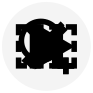 <?xml version="1.0"?>
<!DOCTYPE ipe SYSTEM "ipe.dtd">
<ipe version="70212" creator="Ipe 7.2.13">
<info created="D:20200331165146" modified="D:20200331170406"/>
<ipestyle name="bettinacolors">
<color name="Bettina blue" value="0 0.4 0.796"/>
<color name="Bettina green" value="0.282 0.557 0"/>
<color name="Bettina yellow" value="1 0.604 0"/>
<color name="Bettina red" value="0.836 0 0.289"/>
</ipestyle>
<ipestyle name="tuecolors">
<color name="TUe red" value="0.967 0.192 0.192"/>
<color name="TUe cyan" value="0 0.635 0.871"/>
<color name="TUe blue" value="0 0.4 0.8"/>
<color name="TUe green" value="0.518 0.824 0"/>
<color name="TUe orange" value="1 0.604 0"/>
<color name="TUe darkred" value="0.839 0 0.29"/>
<color name="TUe darkpink" value="0.839 0 0.482"/>
<color name="TUe purple" value="0.678 0.125 0.678"/>
<color name="TUe darkblue" value="0.063 0.063 0.451"/>
<color name="TUe yellow" value="1 0.867 0"/>
<color name="TUe lime" value="0.808 0.875 0"/>
<color name="TUe aqua" value="0 0.675 0.51"/>
<color name="TUe marine" value="0 0.573 0.71"/>
</ipestyle>
<ipestyle name="extendedcolors">
<color name="CB light blue" value="0.651 0.807 0.89"/>
<color name="CB dark blue" value="0.121 0.47 0.705"/>
<color name="CB light green" value="0.698 0.874 0.541"/>
<color name="CB dark green" value="0.2 0.627 0.172"/>
<color name="CB light red" value="0.984 0.603 0.6"/>
<color name="CB dark red" value="0.89 0.102 0.109"/>
<color name="CB light orange" value="0.992 0.749 0.435"/>
<color name="CB dark orange" value="1 0.498 0"/>
<color name="CB light purple" value="0.792 0.698 0.839"/>
<color name="CB dark purple" value="0.415 0.239 0.603"/>
<color name="CB yellow" value="1 1 0.6"/>
<color name="CB brown" value="0.694 0.349 0.157"/>
<color name="CART 1" value="0.145 0.737 0.612"/>
<color name="CART 2" value="0.533 0.78 0.396"/>
<color name="CART 3" value="0.561 0.737 0.757"/>
<color name="CART 4" value="0.604 0.839 0.741"/>
<color name="CART 5" value="0.706 0.592 0.506"/>
<color name="CART 6" value="0.733 0.718 0.349"/>
<color name="CART 7" value="0.831 0.878 0.353"/>
<color name="CART 8" value="0.835 0.725 0.541"/>
<color name="CART 9" value="0.867 0.529 0.475"/>
<color name="CART 10" value="0.996 0.965 0.608"/>
<color name="CART 11" value="0.996 0.859 0.706"/>
<color name="CART 12" value="0.98 0.714 0.58"/>
<color name="CART 13" value="1 0.8 0.302"/>
<color name="Gray 0.0" value="0"/>
<color name="Gray 0.1" value="0.1"/>
<color name="Gray 0.2" value="0.2"/>
<color name="Gray 0.3" value="0.3"/>
<color name="Gray 0.4" value="0.4"/>
<color name="Gray 0.5" value="0.5"/>
<color name="Gray 0.6" value="0.6"/>
<color name="Gray 0.7" value="0.7"/>
<color name="Gray 0.8" value="0.8"/>
<color name="Gray 0.9" value="0.9"/>
<color name="Gray 1.0" value="1"/>
<dashstyle name="W dashed normal" value="[1 1.7] 0"/>
<dashstyle name="W dashed heavier" value="[2 3] 0"/>
<dashstyle name="W dashed fat" value="[3 5.1] 0"/>
<dashstyle name="W dashed ultrafat" value="[5 8.5] 0"/>
<dashstyle name="W dot normal" value="[0.01 0.8] 0"/>
<dashstyle name="W dot heavier" value="[0.01 1.6] 0"/>
<dashstyle name="W dot fat" value="[0.01 2.4] 0"/>
<dashstyle name="W dot ultrafat" value="[0.01 4] 0"/>
</ipestyle>
<ipestyle name="pptcolors">
<color name="PPT blue" value="0 0.459 0.965"/>
<color name="PPT green" value="0 0.69 0.314"/>
<color name="PPT gray" value="0.647"/>
<color name="PPT red" value="0.753 0 0"/>
<color name="PPT purple" value="0.439 0.188 0.627"/>
<color name="PPT yellow" value="1 0.753 0"/>
</ipestyle>
<ipestyle name="arrows">
<symbol name="arrow/circle(spx)" transformations="translations">
<path stroke="sym-stroke" pen="sym-pen">
0.5 0 0 0.5 0 0 e
</path>
</symbol>
<symbol name="arrow/disk(spx)" transformations="translations">
<group>
<path fill="sym-stroke">
0.5 0 0 0.5 0 0 e
</path>
<path stroke="sym-stroke" pen="sym-pen">
0.5 0 0 0.5 0 0 e
</path>
</group>
</symbol>
<symbol name="arrow/fdisk(spx)" transformations="translations">
<group>
<path fill="white">
0.5 0 0 0.5 0 0 e
</path>
<path stroke="sym-stroke" pen="sym-pen">
0.5 0 0 0.5 0 0 e
</path>
</group>
</symbol>
<symbol name="arrow/box(spx)" transformations="translations">
<path stroke="sym-stroke" pen="sym-pen">
-0.5 -0.5 m
0.5 -0.5 l
0.5 0.5 l
-0.5 0.5 l
h
</path>
</symbol>
<symbol name="arrow/square(spx)" transformations="translations">
<path fill="sym-stroke">
-0.5 -0.5 m
0.5 -0.5 l
0.5 0.5 l
-0.5 0.5 l
h
</path>
</symbol>
<symbol name="arrow/fsquare(spx)" transformations="translations">
<group>
<path fill="white">
-0.5 -0.5 m
0.5 -0.5 l
0.5 0.5 l
-0.5 0.5 l
h
</path>
<path stroke="sym-stroke" pen="sym-pen">
-0.5 -0.5 m
0.5 -0.5 l
0.5 0.5 l
-0.5 0.5 l
h
</path>
</group>
</symbol>
<symbol name="arrow/cross(spx)" transformations="translations">
<group>
<path stroke="sym-stroke" pen="sym-pen">
-0.5 -0.5 m
0.5 0.5 l
h
</path>
<path stroke="sym-stroke" pen="sym-pen">
-0.5 0.5 m
0.5 -0.5 l
h
</path>
</group>
</symbol>
<symbol name="arrow/whiskers(spx)" transformations="translations">
<path stroke="sym-stroke" pen="sym-pen">
0 -0.5 m
0 0.5 l
h
</path>
</symbol>
</ipestyle>
<ipestyle name="grids">
<gridsize name="1 pt" value="1"/>
<gridsize name="2 pts" value="2"/>
<gridsize name="4 pts" value="4"/>
<gridsize name="8 pts (~3 mm)" value="8"/>
<gridsize name="16 pts (~6 mm)" value="16"/>
<gridsize name="32 pts (~12 mm)" value="32"/>
<gridsize name="10 pts (~3.5 mm)" value="10"/>
<gridsize name="20 pts (~7 mm)" value="20"/>
<gridsize name="14 pts (~5 mm)" value="14"/>
<gridsize name="28 pts (~10 mm)" value="28"/>
<gridsize name="56 pts (~20 mm)" value="56"/>
<anglesize name="90 deg" value="90"/>
<anglesize name="60 deg" value="60"/>
<anglesize name="45 deg" value="45"/>
<anglesize name="30 deg" value="30"/>
<anglesize name="22.5 deg" value="22.5"/>
<anglesize name="10 deg" value="10"/>
<anglesize name="5 deg" value="5"/>
</ipestyle>
<ipestyle name="sizes">
<pen name="heavier" value="0.8"/>
<pen name="fat" value="1.2"/>
<pen name="ultrafat" value="2"/>
<pen name="1" value="1"/>
<pen name="2" value="2"/>
<pen name="3" value="3"/>
<pen name="4" value="4"/>
<pen name="5" value="5"/>
<pen name="6" value="6"/>
<pen name="7" value="7"/>
<pen name="8" value="8"/>
<pen name="9" value="9"/>
<pen name="10" value="10"/>
<symbolsize name="large" value="5"/>
<symbolsize name="1" value="1"/>
<symbolsize name="2" value="2"/>
<symbolsize name="3" value="3"/>
<symbolsize name="4" value="4"/>
<symbolsize name="5" value="5"/>
<symbolsize name="6" value="6"/>
<symbolsize name="7" value="7"/>
<symbolsize name="8" value="8"/>
<symbolsize name="9" value="9"/>
<symbolsize name="10" value="10"/>
<symbolsize name="small" value="2"/>
<symbolsize name="tiny" value="1.1"/>
<arrowsize name="large" value="10"/>
<arrowsize name="small" value="5"/>
<arrowsize name="tiny" value="3"/>
</ipestyle>
<ipestyle name="text">
<textsize name="large" value="\large"/>
<textsize name="small" value="\small"/>
<textsize name="tiny" value="\tiny"/>
<textsize name="Large" value="\Large"/>
<textsize name="LARGE" value="\LARGE"/>
<textsize name="huge" value="\huge"/>
<textsize name="Huge" value="\Huge"/>
<textsize name="footnote" value="\footnotesize"/>
<textstyle name="center" begin="\begin{center}" end="\end{center}"/>
<textstyle name="itemize" begin="\begin{itemize}" end="\end{itemize}"/>
<textstyle name="item" begin="\begin{itemize}\item{}" end="\end{itemize}"/>
</ipestyle>
<ipestyle name="transparency">
<opacity name="10%" value="0.1"/>
<opacity name="20%" value="0.2"/>
<opacity name="30%" value="0.3"/>
<opacity name="40%" value="0.4"/>
<opacity name="50%" value="0.5"/>
<opacity name="60%" value="0.6"/>
<opacity name="70%" value="0.7"/>
<opacity name="80%" value="0.8"/>
<opacity name="90%" value="0.9"/>
</ipestyle>
<ipestyle name="trimmed">
<symbol name="arrow/arc(spx)">
<path stroke="sym-stroke" fill="sym-stroke" pen="sym-pen">
0 0 m
-1 0.333 l
-1 -0.333 l
h
</path>
</symbol>
<symbol name="arrow/farc(spx)">
<path stroke="sym-stroke" fill="white" pen="sym-pen">
0 0 m
-1 0.333 l
-1 -0.333 l
h
</path>
</symbol>
<symbol name="arrow/ptarc(spx)">
<path stroke="sym-stroke" fill="sym-stroke" pen="sym-pen">
0 0 m
-1 0.333 l
-0.8 0 l
-1 -0.333 l
h
</path>
</symbol>
<symbol name="arrow/fptarc(spx)">
<path stroke="sym-stroke" fill="white" pen="sym-pen">
0 0 m
-1 0.333 l
-0.8 0 l
-1 -0.333 l
h
</path>
</symbol>
<symbol name="mark/circle(sx)" transformations="translations">
<path fill="sym-stroke">
0.6 0 0 0.6 0 0 e
0.4 0 0 0.4 0 0 e
</path>
</symbol>
<symbol name="mark/disk(sx)" transformations="translations">
<path fill="sym-stroke">
0.6 0 0 0.6 0 0 e
</path>
</symbol>
<symbol name="mark/fdisk(sfx)" transformations="translations">
<group>
<path fill="sym-fill">
0.5 0 0 0.5 0 0 e
</path>
<path fill="sym-stroke" fillrule="eofill">
0.6 0 0 0.6 0 0 e
0.4 0 0 0.4 0 0 e
</path>
</group>
</symbol>
<symbol name="mark/box(sx)" transformations="translations">
<path fill="sym-stroke" fillrule="eofill">
-0.6 -0.6 m
0.6 -0.6 l
0.6 0.6 l
-0.6 0.6 l
h
-0.4 -0.4 m
0.4 -0.4 l
0.4 0.4 l
-0.4 0.4 l
h
</path>
</symbol>
<symbol name="mark/square(sx)" transformations="translations">
<path fill="sym-stroke">
-0.6 -0.6 m
0.6 -0.6 l
0.6 0.6 l
-0.6 0.6 l
h
</path>
</symbol>
<symbol name="mark/fsquare(sfx)" transformations="translations">
<group>
<path fill="sym-fill">
-0.5 -0.5 m
0.5 -0.5 l
0.5 0.5 l
-0.5 0.5 l
h
</path>
<path fill="sym-stroke" fillrule="eofill">
-0.6 -0.6 m
0.6 -0.6 l
0.6 0.6 l
-0.6 0.6 l
h
-0.4 -0.4 m
0.4 -0.4 l
0.4 0.4 l
-0.4 0.4 l
h
</path>
</group>
</symbol>
<symbol name="mark/cross(sx)" transformations="translations">
<group>
<path fill="sym-stroke">
-0.43 -0.57 m
0.57 0.43 l
0.43 0.57 l
-0.57 -0.43 l
h
</path>
<path fill="sym-stroke">
-0.43 0.57 m
0.57 -0.43 l
0.43 -0.57 l
-0.57 0.43 l
h
</path>
</group>
</symbol>
<symbol name="arrow/fnormal(spx)">
<path stroke="sym-stroke" fill="white" pen="sym-pen">
0 0 m
-1 0.333 l
-1 -0.333 l
h
</path>
</symbol>
<symbol name="arrow/pointed(spx)">
<path stroke="sym-stroke" fill="sym-stroke" pen="sym-pen">
0 0 m
-1 0.333 l
-0.8 0 l
-1 -0.333 l
h
</path>
</symbol>
<symbol name="arrow/fpointed(spx)">
<path stroke="sym-stroke" fill="white" pen="sym-pen">
0 0 m
-1 0.333 l
-0.8 0 l
-1 -0.333 l
h
</path>
</symbol>
<symbol name="arrow/linear(spx)">
<path stroke="sym-stroke" pen="sym-pen">
-1 0.333 m
0 0 l
-1 -0.333 l
</path>
</symbol>
<symbol name="arrow/fdouble(spx)">
<path stroke="sym-stroke" fill="white" pen="sym-pen">
0 0 m
-1 0.333 l
-1 -0.333 l
h
-1 0 m
-2 0.333 l
-2 -0.333 l
h
</path>
</symbol>
<symbol name="arrow/double(spx)">
<path stroke="sym-stroke" fill="sym-stroke" pen="sym-pen">
0 0 m
-1 0.333 l
-1 -0.333 l
h
-1 0 m
-2 0.333 l
-2 -0.333 l
h
</path>
</symbol>
<tiling name="falling" angle="-60" step="4" width="1"/>
<tiling name="rising" angle="30" step="4" width="1"/>
</ipestyle>
<page>
<layer name="alpha"/>
<view layers="alpha" active="alpha"/>
<path layer="alpha" matrix="1 0 0 1 -96 -768" fill="0.957">
16 0 0 16 112 784 e
</path>
<path matrix="0.8 0 0 0.8 -73 -611.2" fill="black">
124 784 m
106 794.392 l
106 773.608 l
h
</path>
<path matrix="1 0 0 1 -142 -768" fill="black">
152 792 m
152 776 l
156 776 l
156 792 l
h
160 792 m
160 776 l
164 776 l
164 792 l
h
</path>
<path matrix="1 0 0 1 -43 -736" fill="black">
48 756 m
48 760 l
52 760 l
52 758 l
50 758 l
50 756 l
h
48 750 m
48 754 l
50 754 l
50 750 l
h
48 748 m
50 748 l
50 746 l
52 746 l
52 744 l
48 744 l
h
54 758 m
54 760 l
58 760 l
58 758 l
h
54 744 m
54 746 l
58 746 l
58 744 l
h
60 758 m
60 760 l
64 760 l
64 758 l
h
60 744 m
60 746 l
64 746 l
64 744 l
h
66 744 m
66 746 l
68 746 l
68 748 l
70 748 l
70 744 l
h
68 750 m
68 754 l
70 754 l
70 750 l
h
68 756 m
68 758 l
66 758 l
66 760 l
70 760 l
70 756 l
h
</path>
<path matrix="1 0 0 1 -110 -728" fill="black">
8 0 0 8 124 746 e
6 0 0 6 124 746 e
130 736 m
130 738 l
132 738 l
132 740 l
134 740 l
134 738 l
136 738 l
136 736 l
134 736 l
134 734 l
132 734 l
132 736 l
h
</path>
<path matrix="0.707107 0.707107 -0.707107 0.707107 424.193 -618.467" fill="black">
157.172 728.787 m
158.586 730.201 l
160 728.787 l
161.414 730.201 l
162.828 728.787 l
161.414 727.373 l
162.828 725.958 l
161.414 724.544 l
160 725.958 l
158.586 724.544 l
157.172 725.958 l
158.586 727.373 l
h
150 740 m
150 738 l
170 738 l
170 740 l
h
</path>
<path matrix="1 0 0 1 -192 -720" fill="black">
202.06 728.363 m
200.363 730.06 l
206.303 736 l
200.363 741.94 l
202.06 743.637 l
208 737.697 l
213.94 743.637 l
215.637 741.94 l
209.697 736 l
215.637 730.06 l
213.94 728.363 l
208 734.303 l
h
</path>
</page>
</ipe>
